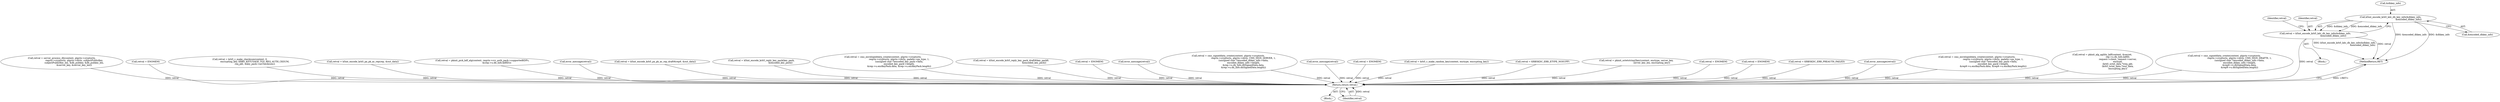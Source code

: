 digraph "0_krb5_db64ca25d661a47b996b4e2645998b5d7f0eb52c@pointer" {
"1000565" [label="(Call,k5int_encode_krb5_kdc_dh_key_info(&dhkey_info,\n                                                   &encoded_dhkey_info))"];
"1000563" [label="(Call,retval = k5int_encode_krb5_kdc_dh_key_info(&dhkey_info,\n                                                   &encoded_dhkey_info))"];
"1001413" [label="(Return,return retval;)"];
"1000487" [label="(Call,retval = server_process_dh(context, plgctx->cryptoctx,\n                                   reqctx->cryptoctx, plgctx->idctx, subjectPublicKey,\n                                   subjectPublicKey_len, &dh_pubkey, &dh_pubkey_len,\n                                   &server_key, &server_key_len))"];
"1000368" [label="(Call,retval = ENOMEM)"];
"1000772" [label="(Call,retval = krb5_c_make_checksum(context, 0,\n                                          encrypting_key, KRB5_KEYUSAGE_TGS_REQ_AUTH_CKSUM,\n                                          req_pkt, &key_pack->asChecksum))"];
"1001136" [label="(Call,retval = k5int_encode_krb5_pa_pk_as_rep(rep, &out_data))"];
"1001103" [label="(Call,retval = pkinit_pick_kdf_alg(context, reqctx->rcv_auth_pack->supportedKDFs,\n                                         &(rep->u.dh_Info.kdfID)))"];
"1000563" [label="(Call,retval = k5int_encode_krb5_kdc_dh_key_info(&dhkey_info,\n                                                   &encoded_dhkey_info))"];
"1001125" [label="(Call,error_message(retval))"];
"1001145" [label="(Call,retval = k5int_encode_krb5_pa_pk_as_rep_draft9(rep9, &out_data))"];
"1000839" [label="(Call,retval = k5int_encode_krb5_reply_key_pack(key_pack,\n                                                      &encoded_key_pack))"];
"1000864" [label="(Call,retval = cms_envelopeddata_create(context, plgctx->cryptoctx,\n                                              reqctx->cryptoctx, plgctx->idctx, padata->pa_type, 1,\n                                              (unsigned char *)encoded_key_pack->data,\n                                              encoded_key_pack->length,\n                                              &rep->u.encKeyPack.data, &rep->u.encKeyPack.length))"];
"1000536" [label="(Block,)"];
"1000565" [label="(Call,k5int_encode_krb5_kdc_dh_key_info(&dhkey_info,\n                                                   &encoded_dhkey_info))"];
"1000942" [label="(Call,retval = k5int_encode_krb5_reply_key_pack_draft9(key_pack9,\n                                                                 &encoded_key_pack))"];
"1000768" [label="(Call,retval = ENOMEM)"];
"1001250" [label="(Call,error_message(retval))"];
"1000566" [label="(Call,&dhkey_info)"];
"1001415" [label="(MethodReturn,RET)"];
"1000594" [label="(Call,retval = cms_signeddata_create(context, plgctx->cryptoctx,\n                                           reqctx->cryptoctx, plgctx->idctx, CMS_SIGN_SERVER, 1,\n                                           (unsigned char *)encoded_dhkey_info->data,\n                                           encoded_dhkey_info->length,\n                                           &rep->u.dh_Info.dhSignedData.data,\n                                           &rep->u.dh_Info.dhSignedData.length))"];
"1000571" [label="(Identifier,retval)"];
"1001268" [label="(Call,error_message(retval))"];
"1000122" [label="(Block,)"];
"1000348" [label="(Call,retval = ENOMEM)"];
"1000696" [label="(Call,retval = krb5_c_make_random_key(context, enctype, encrypting_key))"];
"1000328" [label="(Call,retval = KRB5KDC_ERR_ETYPE_NOSUPP)"];
"1001255" [label="(Call,retval = pkinit_octetstring2key(context, enctype, server_key,\n                                            server_key_len, encrypting_key))"];
"1000920" [label="(Call,retval = ENOMEM)"];
"1001283" [label="(Call,retval = ENOMEM)"];
"1001413" [label="(Return,return retval;)"];
"1000568" [label="(Call,&encoded_dhkey_info)"];
"1000379" [label="(Call,retval = KRB5KDC_ERR_PREAUTH_FAILED)"];
"1001006" [label="(Call,error_message(retval))"];
"1001414" [label="(Identifier,retval)"];
"1000959" [label="(Call,retval = cms_envelopeddata_create(context, plgctx->cryptoctx,\n                                              reqctx->cryptoctx, plgctx->idctx, padata->pa_type, 1,\n                                              (unsigned char *)encoded_key_pack->data,\n                                              encoded_key_pack->length,\n                                              &rep9->u.encKeyPack.data, &rep9->u.encKeyPack.length))"];
"1000564" [label="(Identifier,retval)"];
"1001218" [label="(Call,retval = pkinit_alg_agility_kdf(context, &secret,\n                                            rep->u.dh_Info.kdfID,\n                                            request->client, request->server,\n                                            enctype,\n                                            (krb5_octet_data *)req_pkt,\n                                            (krb5_octet_data *)out_data,\n                                            encrypting_key))"];
"1000646" [label="(Call,retval = cms_signeddata_create(context, plgctx->cryptoctx,\n                                           reqctx->cryptoctx, plgctx->idctx, CMS_SIGN_DRAFT9, 1,\n                                           (unsigned char *)encoded_dhkey_info->data,\n                                           encoded_dhkey_info->length,\n                                           &rep9->u.dhSignedData.data,\n                                           &rep9->u.dhSignedData.length))"];
"1000565" -> "1000563"  [label="AST: "];
"1000565" -> "1000568"  [label="CFG: "];
"1000566" -> "1000565"  [label="AST: "];
"1000568" -> "1000565"  [label="AST: "];
"1000563" -> "1000565"  [label="CFG: "];
"1000565" -> "1001415"  [label="DDG: &encoded_dhkey_info"];
"1000565" -> "1001415"  [label="DDG: &dhkey_info"];
"1000565" -> "1000563"  [label="DDG: &dhkey_info"];
"1000565" -> "1000563"  [label="DDG: &encoded_dhkey_info"];
"1000563" -> "1000536"  [label="AST: "];
"1000564" -> "1000563"  [label="AST: "];
"1000571" -> "1000563"  [label="CFG: "];
"1000563" -> "1001415"  [label="DDG: k5int_encode_krb5_kdc_dh_key_info(&dhkey_info,\n                                                   &encoded_dhkey_info)"];
"1000563" -> "1001415"  [label="DDG: retval"];
"1000563" -> "1001413"  [label="DDG: retval"];
"1001413" -> "1000122"  [label="AST: "];
"1001413" -> "1001414"  [label="CFG: "];
"1001414" -> "1001413"  [label="AST: "];
"1001415" -> "1001413"  [label="CFG: "];
"1001413" -> "1001415"  [label="DDG: <RET>"];
"1001414" -> "1001413"  [label="DDG: retval"];
"1000368" -> "1001413"  [label="DDG: retval"];
"1000772" -> "1001413"  [label="DDG: retval"];
"1000594" -> "1001413"  [label="DDG: retval"];
"1001136" -> "1001413"  [label="DDG: retval"];
"1001103" -> "1001413"  [label="DDG: retval"];
"1000379" -> "1001413"  [label="DDG: retval"];
"1000942" -> "1001413"  [label="DDG: retval"];
"1001255" -> "1001413"  [label="DDG: retval"];
"1000328" -> "1001413"  [label="DDG: retval"];
"1001218" -> "1001413"  [label="DDG: retval"];
"1001268" -> "1001413"  [label="DDG: retval"];
"1000959" -> "1001413"  [label="DDG: retval"];
"1001283" -> "1001413"  [label="DDG: retval"];
"1000839" -> "1001413"  [label="DDG: retval"];
"1001250" -> "1001413"  [label="DDG: retval"];
"1000348" -> "1001413"  [label="DDG: retval"];
"1000696" -> "1001413"  [label="DDG: retval"];
"1000864" -> "1001413"  [label="DDG: retval"];
"1000487" -> "1001413"  [label="DDG: retval"];
"1000920" -> "1001413"  [label="DDG: retval"];
"1000646" -> "1001413"  [label="DDG: retval"];
"1001006" -> "1001413"  [label="DDG: retval"];
"1001145" -> "1001413"  [label="DDG: retval"];
"1000768" -> "1001413"  [label="DDG: retval"];
"1001125" -> "1001413"  [label="DDG: retval"];
}
